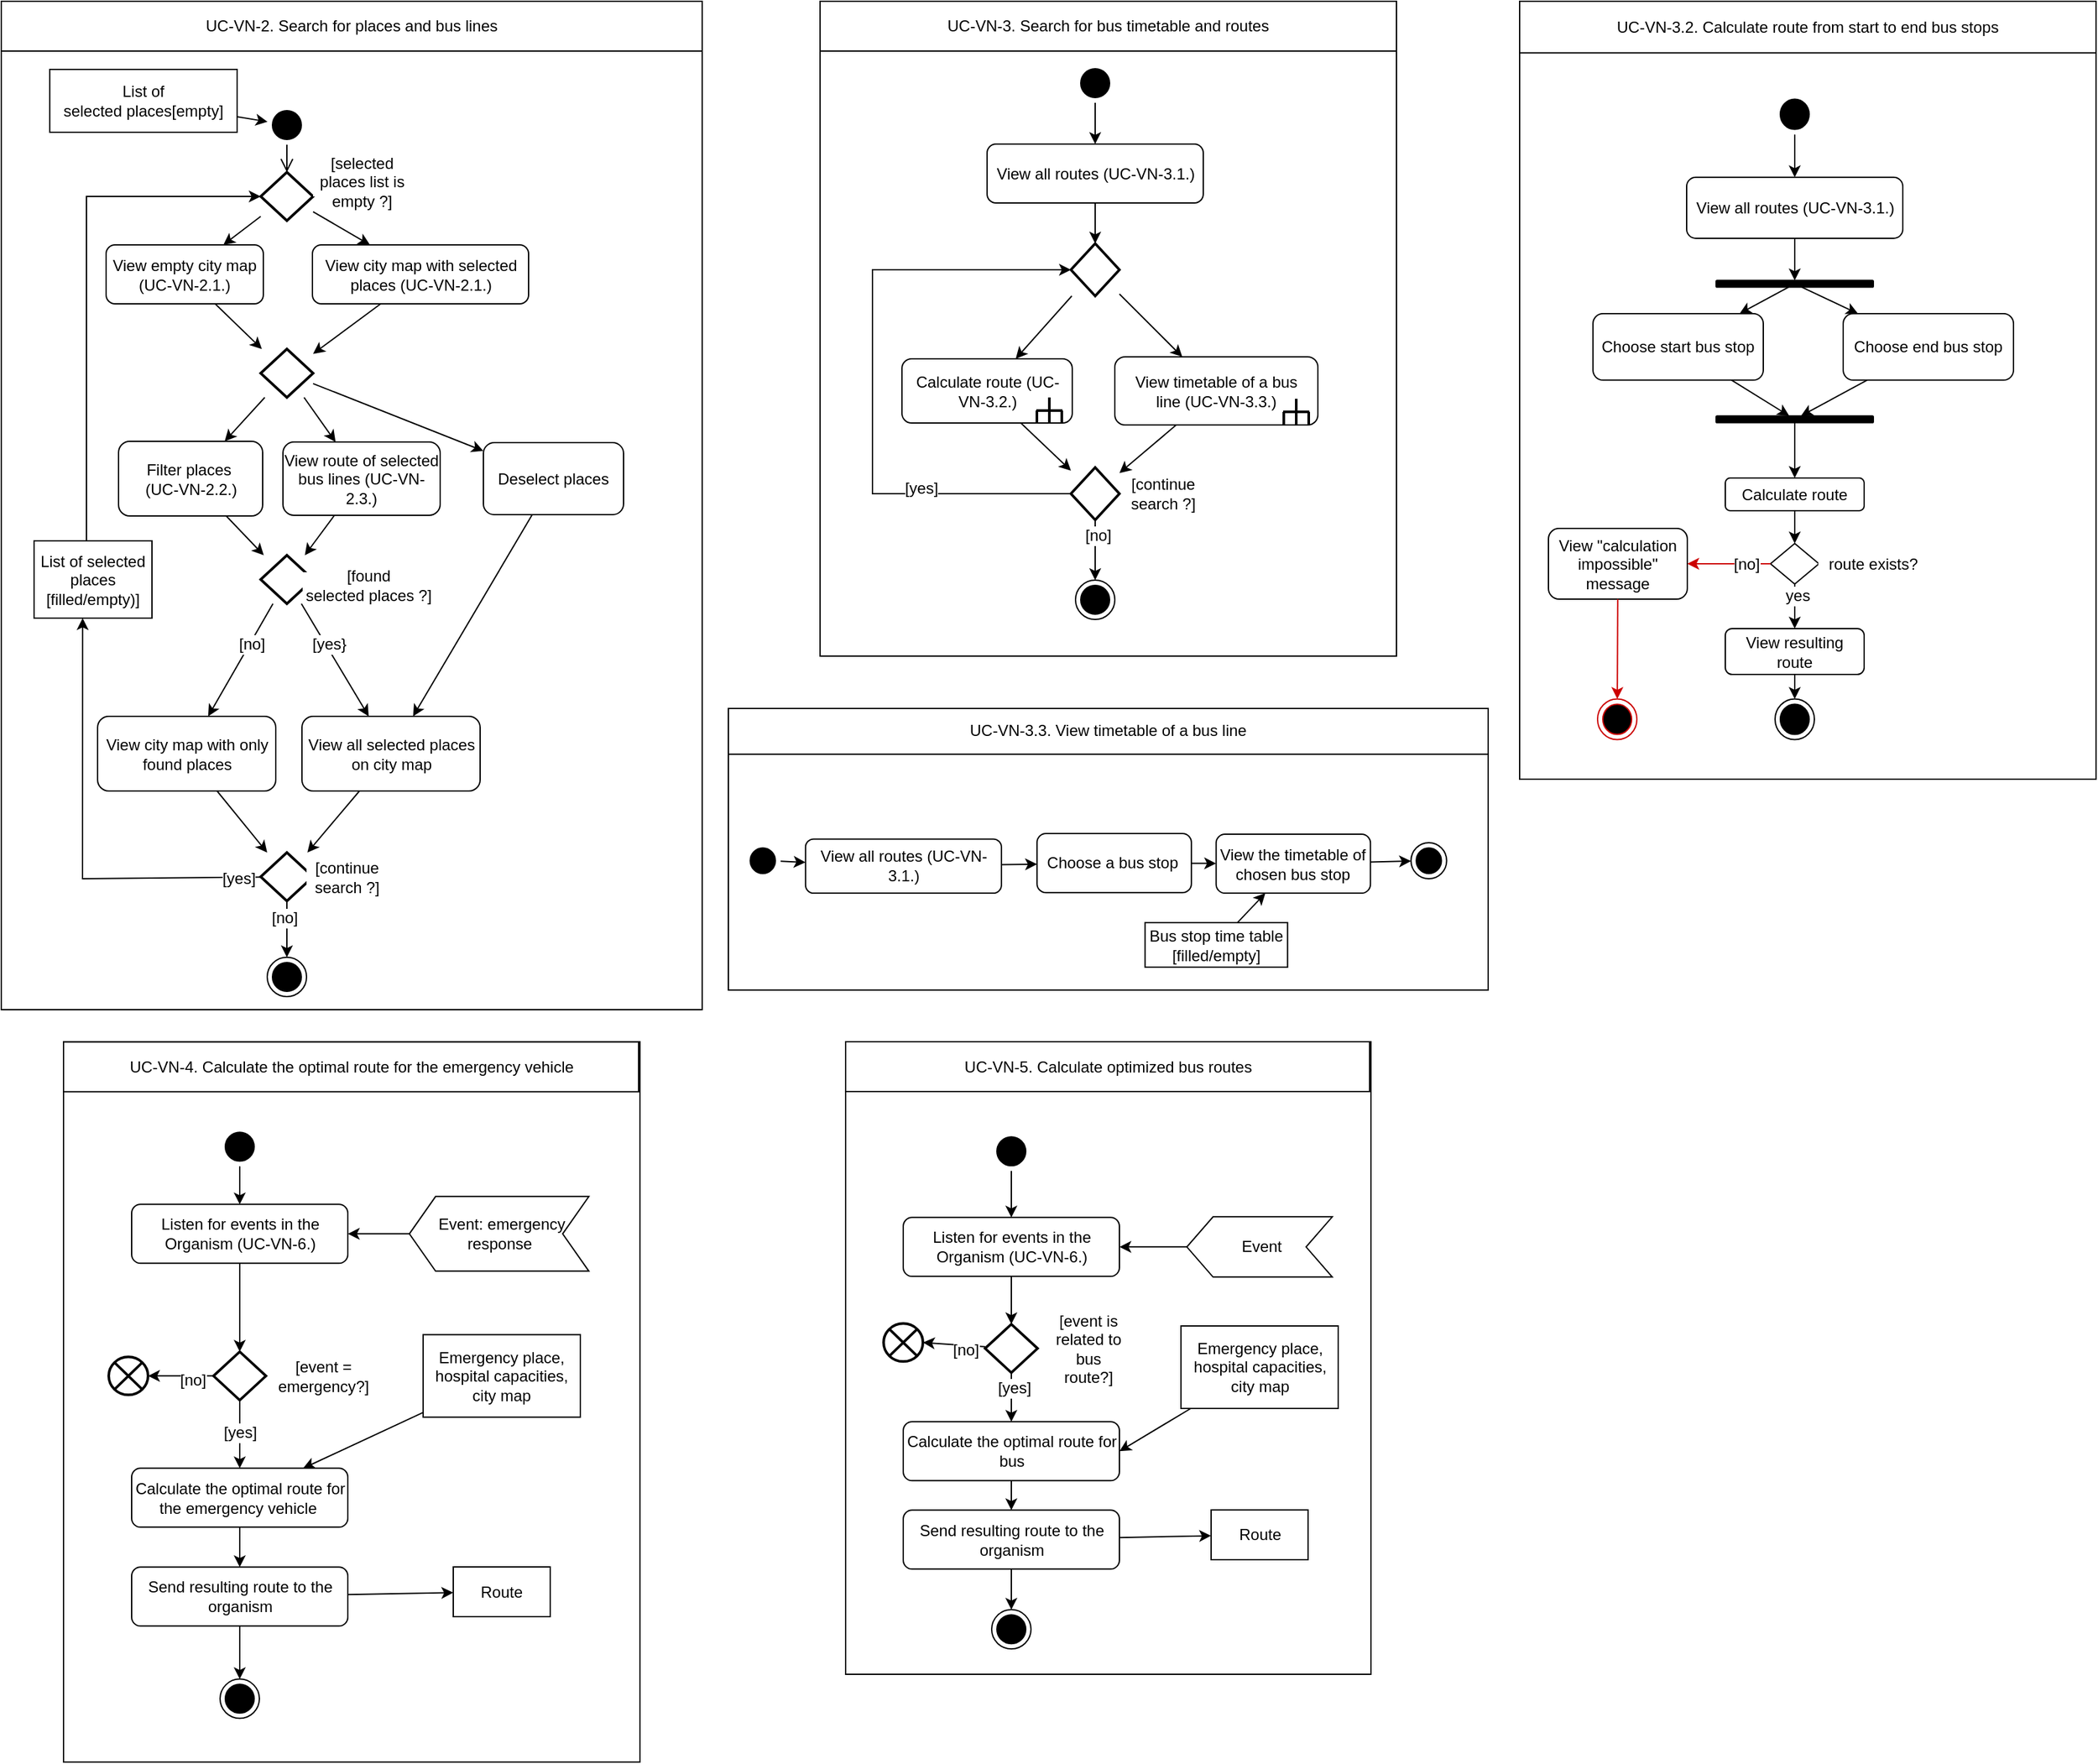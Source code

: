 <mxfile version="10.6.7" type="google"><diagram id="AXGGQtYxrSWORYiww602" name="Page-1"><mxGraphModel dx="2818" dy="1081" grid="1" gridSize="10" guides="1" tooltips="1" connect="1" arrows="1" fold="1" page="1" pageScale="1" pageWidth="827" pageHeight="1169" math="0" shadow="0"><root><mxCell id="0"/><mxCell id="1" parent="0"/><mxCell id="qJy5yCjfcx5cEMB7GCd0-232" value="" style="group" parent="1" vertex="1" connectable="0"><mxGeometry x="-167.5" y="804.5" width="440" height="550" as="geometry"/></mxCell><mxCell id="2iGnEY-V47xP27pvORJV-48" value="" style="rounded=0;whiteSpace=wrap;html=1;" parent="qJy5yCjfcx5cEMB7GCd0-232" vertex="1"><mxGeometry width="440" height="550" as="geometry"/></mxCell><mxCell id="2iGnEY-V47xP27pvORJV-49" value="&lt;span lang=&quot;en&quot;&gt;UC-VN-4.&amp;nbsp;&lt;/span&gt;&lt;span lang=&quot;en&quot;&gt;&lt;span lang=&quot;en&quot;&gt;&lt;span title=&quot;&quot;&gt;Calculate&amp;nbsp;&lt;/span&gt;&lt;/span&gt;the optimal route for the emergency vehicle&lt;/span&gt;&lt;br&gt;" style="rounded=0;whiteSpace=wrap;html=1;" parent="qJy5yCjfcx5cEMB7GCd0-232" vertex="1"><mxGeometry y="0.176" width="439" height="38" as="geometry"/></mxCell><mxCell id="2iGnEY-V47xP27pvORJV-51" value="" style="ellipse;html=1;shape=startState;fillColor=#000000;strokeColor=#000000;" parent="qJy5yCjfcx5cEMB7GCd0-232" vertex="1"><mxGeometry x="119.5" y="65.176" width="30" height="30" as="geometry"/></mxCell><mxCell id="2iGnEY-V47xP27pvORJV-52" value="" style="ellipse;html=1;shape=endState;fillColor=#000000;strokeColor=#000000;rounded=1;" parent="qJy5yCjfcx5cEMB7GCd0-232" vertex="1"><mxGeometry x="119.5" y="486.676" width="30" height="30" as="geometry"/></mxCell><mxCell id="2iGnEY-V47xP27pvORJV-61" value="&lt;span lang=&quot;en&quot;&gt;Listen for events in the Organism&lt;/span&gt;&amp;nbsp;(&lt;span lang=&quot;en&quot;&gt;UC-VN-6&lt;/span&gt;.)" style="rounded=1;whiteSpace=wrap;html=1;" parent="qJy5yCjfcx5cEMB7GCd0-232" vertex="1"><mxGeometry x="52" y="124.176" width="165" height="45" as="geometry"/></mxCell><mxCell id="qJy5yCjfcx5cEMB7GCd0-199" style="edgeStyle=none;rounded=0;orthogonalLoop=1;jettySize=auto;html=1;strokeColor=#000000;strokeWidth=1;" parent="qJy5yCjfcx5cEMB7GCd0-232" source="2iGnEY-V47xP27pvORJV-51" target="2iGnEY-V47xP27pvORJV-61" edge="1"><mxGeometry relative="1" as="geometry"/></mxCell><mxCell id="2iGnEY-V47xP27pvORJV-62" value="&lt;span lang=&quot;en&quot;&gt;&lt;span title=&quot;&quot;&gt;Calculate&amp;nbsp;&lt;/span&gt;&lt;/span&gt;the optimal route for the emergency vehicle&amp;nbsp;" style="rounded=1;whiteSpace=wrap;html=1;" parent="qJy5yCjfcx5cEMB7GCd0-232" vertex="1"><mxGeometry x="52.0" y="325.676" width="165" height="45" as="geometry"/></mxCell><mxCell id="qJy5yCjfcx5cEMB7GCd0-205" style="edgeStyle=none;rounded=0;orthogonalLoop=1;jettySize=auto;html=1;strokeColor=#000000;strokeWidth=1;" parent="qJy5yCjfcx5cEMB7GCd0-232" source="2iGnEY-V47xP27pvORJV-61" target="qJy5yCjfcx5cEMB7GCd0-224" edge="1"><mxGeometry relative="1" as="geometry"/></mxCell><mxCell id="qJy5yCjfcx5cEMB7GCd0-196" style="edgeStyle=none;rounded=0;orthogonalLoop=1;jettySize=auto;html=1;entryX=1;entryY=0.5;entryDx=0;entryDy=0;strokeColor=#000000;strokeWidth=1;exitX=0;exitY=0.5;exitDx=0;exitDy=0;" parent="qJy5yCjfcx5cEMB7GCd0-232" source="qJy5yCjfcx5cEMB7GCd0-203" target="2iGnEY-V47xP27pvORJV-61" edge="1"><mxGeometry relative="1" as="geometry"><mxPoint x="275" y="138.521" as="sourcePoint"/></mxGeometry></mxCell><mxCell id="qJy5yCjfcx5cEMB7GCd0-231" style="edgeStyle=none;rounded=0;orthogonalLoop=1;jettySize=auto;html=1;strokeColor=#000000;strokeWidth=1;" parent="qJy5yCjfcx5cEMB7GCd0-232" source="qJy5yCjfcx5cEMB7GCd0-197" target="2iGnEY-V47xP27pvORJV-62" edge="1"><mxGeometry relative="1" as="geometry"/></mxCell><mxCell id="qJy5yCjfcx5cEMB7GCd0-197" value="&lt;span&gt;Emergency place, hospital&amp;nbsp;&lt;/span&gt;&lt;span lang=&quot;en&quot;&gt;capacities, city map&lt;/span&gt;&lt;span&gt;&lt;br&gt;&lt;/span&gt;" style="rounded=0;whiteSpace=wrap;html=1;strokeColor=#000000;fillColor=#FFFFFF;" parent="qJy5yCjfcx5cEMB7GCd0-232" vertex="1"><mxGeometry x="274.5" y="223.676" width="120" height="63" as="geometry"/></mxCell><mxCell id="qJy5yCjfcx5cEMB7GCd0-202" style="edgeStyle=none;rounded=0;orthogonalLoop=1;jettySize=auto;html=1;strokeColor=#000000;strokeWidth=1;" parent="qJy5yCjfcx5cEMB7GCd0-232" source="qJy5yCjfcx5cEMB7GCd0-200" target="2iGnEY-V47xP27pvORJV-52" edge="1"><mxGeometry relative="1" as="geometry"/></mxCell><mxCell id="qJy5yCjfcx5cEMB7GCd0-234" style="edgeStyle=none;rounded=0;orthogonalLoop=1;jettySize=auto;html=1;strokeColor=#000000;strokeWidth=1;" parent="qJy5yCjfcx5cEMB7GCd0-232" source="qJy5yCjfcx5cEMB7GCd0-200" target="qJy5yCjfcx5cEMB7GCd0-233" edge="1"><mxGeometry relative="1" as="geometry"/></mxCell><mxCell id="qJy5yCjfcx5cEMB7GCd0-200" value="Send resulting route to the organism" style="rounded=1;whiteSpace=wrap;html=1;" parent="qJy5yCjfcx5cEMB7GCd0-232" vertex="1"><mxGeometry x="52.0" y="401.176" width="165" height="45" as="geometry"/></mxCell><mxCell id="qJy5yCjfcx5cEMB7GCd0-201" style="edgeStyle=none;rounded=0;orthogonalLoop=1;jettySize=auto;html=1;strokeColor=#000000;strokeWidth=1;" parent="qJy5yCjfcx5cEMB7GCd0-232" source="2iGnEY-V47xP27pvORJV-62" target="qJy5yCjfcx5cEMB7GCd0-200" edge="1"><mxGeometry relative="1" as="geometry"><mxPoint x="138.5" y="310.5" as="targetPoint"/></mxGeometry></mxCell><mxCell id="qJy5yCjfcx5cEMB7GCd0-203" value="&lt;span&gt;&amp;nbsp;Event:&amp;nbsp;&lt;/span&gt;&lt;span lang=&quot;en&quot;&gt;emergency response&lt;/span&gt;" style="shape=step;perimeter=stepPerimeter;whiteSpace=wrap;html=1;fixedSize=1;strokeColor=#000000;fillColor=#FFFFFF;flipV=1;flipH=1;" parent="qJy5yCjfcx5cEMB7GCd0-232" vertex="1"><mxGeometry x="264" y="118.176" width="137" height="57" as="geometry"/></mxCell><mxCell id="qJy5yCjfcx5cEMB7GCd0-226" style="edgeStyle=none;rounded=0;orthogonalLoop=1;jettySize=auto;html=1;strokeColor=#000000;strokeWidth=1;" parent="qJy5yCjfcx5cEMB7GCd0-232" source="qJy5yCjfcx5cEMB7GCd0-224" target="2iGnEY-V47xP27pvORJV-62" edge="1"><mxGeometry relative="1" as="geometry"><Array as="points"/></mxGeometry></mxCell><mxCell id="qJy5yCjfcx5cEMB7GCd0-227" value="[yes]" style="text;html=1;resizable=0;points=[];align=center;verticalAlign=middle;labelBackgroundColor=#ffffff;" parent="qJy5yCjfcx5cEMB7GCd0-226" vertex="1" connectable="0"><mxGeometry x="-0.045" relative="1" as="geometry"><mxPoint as="offset"/></mxGeometry></mxCell><mxCell id="qJy5yCjfcx5cEMB7GCd0-224" value="" style="strokeWidth=2;html=1;shape=mxgraph.flowchart.decision;whiteSpace=wrap;fillColor=none;direction=south;" parent="qJy5yCjfcx5cEMB7GCd0-232" vertex="1"><mxGeometry x="114.5" y="236.676" width="40" height="37" as="geometry"/></mxCell><mxCell id="qJy5yCjfcx5cEMB7GCd0-225" value="&lt;span&gt;[event = emergency&lt;/span&gt;&lt;span&gt;?]&lt;/span&gt;" style="rounded=0;whiteSpace=wrap;html=1;strokeColor=none;" parent="qJy5yCjfcx5cEMB7GCd0-232" vertex="1"><mxGeometry x="167.5" y="245" width="62" height="20" as="geometry"/></mxCell><mxCell id="qJy5yCjfcx5cEMB7GCd0-228" value="" style="verticalLabelPosition=bottom;verticalAlign=top;html=1;strokeWidth=2;shape=mxgraph.flowchart.or;fillColor=#FFFFFF;" parent="qJy5yCjfcx5cEMB7GCd0-232" vertex="1"><mxGeometry x="34.5" y="240.676" width="30" height="29" as="geometry"/></mxCell><mxCell id="qJy5yCjfcx5cEMB7GCd0-229" style="edgeStyle=none;rounded=0;orthogonalLoop=1;jettySize=auto;html=1;entryX=1;entryY=0.5;entryDx=0;entryDy=0;entryPerimeter=0;strokeColor=#000000;strokeWidth=1;" parent="qJy5yCjfcx5cEMB7GCd0-232" source="qJy5yCjfcx5cEMB7GCd0-224" target="qJy5yCjfcx5cEMB7GCd0-228" edge="1"><mxGeometry relative="1" as="geometry"/></mxCell><mxCell id="qJy5yCjfcx5cEMB7GCd0-230" value="[no]" style="text;html=1;resizable=0;points=[];align=center;verticalAlign=middle;labelBackgroundColor=#ffffff;" parent="qJy5yCjfcx5cEMB7GCd0-229" vertex="1" connectable="0"><mxGeometry x="-0.352" y="3" relative="1" as="geometry"><mxPoint as="offset"/></mxGeometry></mxCell><mxCell id="qJy5yCjfcx5cEMB7GCd0-233" value="&lt;span&gt;Route&lt;br&gt;&lt;/span&gt;" style="rounded=0;whiteSpace=wrap;html=1;strokeColor=#000000;fillColor=#FFFFFF;" parent="qJy5yCjfcx5cEMB7GCd0-232" vertex="1"><mxGeometry x="297.5" y="401" width="74" height="38" as="geometry"/></mxCell><mxCell id="qJy5yCjfcx5cEMB7GCd0-248" value="" style="group" parent="1" vertex="1" connectable="0"><mxGeometry x="429.5" y="804.5" width="401" height="483" as="geometry"/></mxCell><mxCell id="qJy5yCjfcx5cEMB7GCd0-209" value="" style="rounded=0;whiteSpace=wrap;html=1;" parent="qJy5yCjfcx5cEMB7GCd0-248" vertex="1"><mxGeometry width="401" height="483" as="geometry"/></mxCell><mxCell id="qJy5yCjfcx5cEMB7GCd0-210" value="&lt;span lang=&quot;en&quot;&gt;UC-VN-5.&amp;nbsp;&lt;/span&gt;&lt;span lang=&quot;en&quot;&gt;Calculate optimized bus routes&lt;/span&gt;&lt;br&gt;" style="rounded=0;whiteSpace=wrap;html=1;" parent="qJy5yCjfcx5cEMB7GCd0-248" vertex="1"><mxGeometry width="400" height="38" as="geometry"/></mxCell><mxCell id="qJy5yCjfcx5cEMB7GCd0-211" value="" style="ellipse;html=1;shape=startState;fillColor=#000000;strokeColor=#000000;" parent="qJy5yCjfcx5cEMB7GCd0-248" vertex="1"><mxGeometry x="111.5" y="68.676" width="30" height="30" as="geometry"/></mxCell><mxCell id="qJy5yCjfcx5cEMB7GCd0-212" value="" style="ellipse;html=1;shape=endState;fillColor=#000000;strokeColor=#000000;rounded=1;" parent="qJy5yCjfcx5cEMB7GCd0-248" vertex="1"><mxGeometry x="111.5" y="433.676" width="30" height="30" as="geometry"/></mxCell><mxCell id="qJy5yCjfcx5cEMB7GCd0-213" value="&lt;span lang=&quot;en&quot;&gt;Listen for events in the Organism&lt;/span&gt;&amp;nbsp;(&lt;span lang=&quot;en&quot;&gt;UC-VN-6&lt;/span&gt;.)" style="rounded=1;whiteSpace=wrap;html=1;" parent="qJy5yCjfcx5cEMB7GCd0-248" vertex="1"><mxGeometry x="44" y="134.176" width="165" height="45" as="geometry"/></mxCell><mxCell id="qJy5yCjfcx5cEMB7GCd0-214" style="edgeStyle=none;rounded=0;orthogonalLoop=1;jettySize=auto;html=1;strokeColor=#000000;strokeWidth=1;" parent="qJy5yCjfcx5cEMB7GCd0-248" source="qJy5yCjfcx5cEMB7GCd0-211" target="qJy5yCjfcx5cEMB7GCd0-213" edge="1"><mxGeometry relative="1" as="geometry"/></mxCell><mxCell id="qJy5yCjfcx5cEMB7GCd0-215" value="&lt;span lang=&quot;en&quot;&gt;&lt;span title=&quot;&quot;&gt;Calculate&amp;nbsp;&lt;/span&gt;&lt;/span&gt;the optimal route for bus" style="rounded=1;whiteSpace=wrap;html=1;" parent="qJy5yCjfcx5cEMB7GCd0-248" vertex="1"><mxGeometry x="44" y="290.176" width="165" height="45" as="geometry"/></mxCell><mxCell id="qJy5yCjfcx5cEMB7GCd0-216" style="edgeStyle=none;rounded=0;orthogonalLoop=1;jettySize=auto;html=1;strokeColor=#000000;strokeWidth=1;" parent="qJy5yCjfcx5cEMB7GCd0-248" source="qJy5yCjfcx5cEMB7GCd0-213" target="qJy5yCjfcx5cEMB7GCd0-235" edge="1"><mxGeometry relative="1" as="geometry"><mxPoint x="128.5" y="219" as="targetPoint"/></mxGeometry></mxCell><mxCell id="qJy5yCjfcx5cEMB7GCd0-217" style="edgeStyle=none;rounded=0;orthogonalLoop=1;jettySize=auto;html=1;entryX=1;entryY=0.5;entryDx=0;entryDy=0;strokeColor=#000000;strokeWidth=1;exitX=0;exitY=0.5;exitDx=0;exitDy=0;" parent="qJy5yCjfcx5cEMB7GCd0-248" source="qJy5yCjfcx5cEMB7GCd0-223" target="qJy5yCjfcx5cEMB7GCd0-213" edge="1"><mxGeometry relative="1" as="geometry"><mxPoint x="267" y="148.521" as="sourcePoint"/></mxGeometry></mxCell><mxCell id="qJy5yCjfcx5cEMB7GCd0-218" style="edgeStyle=none;rounded=0;orthogonalLoop=1;jettySize=auto;html=1;strokeColor=#000000;strokeWidth=1;entryX=1;entryY=0.5;entryDx=0;entryDy=0;" parent="qJy5yCjfcx5cEMB7GCd0-248" source="qJy5yCjfcx5cEMB7GCd0-219" target="qJy5yCjfcx5cEMB7GCd0-215" edge="1"><mxGeometry relative="1" as="geometry"/></mxCell><mxCell id="qJy5yCjfcx5cEMB7GCd0-219" value="&lt;span&gt;Emergency place, hospital&amp;nbsp;&lt;/span&gt;&lt;span lang=&quot;en&quot;&gt;capacities, city map&lt;/span&gt;&lt;span&gt;&lt;br&gt;&lt;/span&gt;" style="rounded=0;whiteSpace=wrap;html=1;strokeColor=#000000;fillColor=#FFFFFF;" parent="qJy5yCjfcx5cEMB7GCd0-248" vertex="1"><mxGeometry x="256" y="217" width="120" height="63" as="geometry"/></mxCell><mxCell id="qJy5yCjfcx5cEMB7GCd0-220" style="edgeStyle=none;rounded=0;orthogonalLoop=1;jettySize=auto;html=1;strokeColor=#000000;strokeWidth=1;" parent="qJy5yCjfcx5cEMB7GCd0-248" source="qJy5yCjfcx5cEMB7GCd0-221" target="qJy5yCjfcx5cEMB7GCd0-212" edge="1"><mxGeometry relative="1" as="geometry"/></mxCell><mxCell id="qJy5yCjfcx5cEMB7GCd0-221" value="Send resulting route to the organism" style="rounded=1;whiteSpace=wrap;html=1;" parent="qJy5yCjfcx5cEMB7GCd0-248" vertex="1"><mxGeometry x="44" y="357.676" width="165" height="45" as="geometry"/></mxCell><mxCell id="qJy5yCjfcx5cEMB7GCd0-222" style="edgeStyle=none;rounded=0;orthogonalLoop=1;jettySize=auto;html=1;strokeColor=#000000;strokeWidth=1;" parent="qJy5yCjfcx5cEMB7GCd0-248" source="qJy5yCjfcx5cEMB7GCd0-215" target="qJy5yCjfcx5cEMB7GCd0-221" edge="1"><mxGeometry relative="1" as="geometry"><mxPoint x="130.5" y="320.5" as="targetPoint"/></mxGeometry></mxCell><mxCell id="qJy5yCjfcx5cEMB7GCd0-223" value="&lt;span&gt;&amp;nbsp;Event&lt;br&gt;&lt;/span&gt;" style="shape=step;perimeter=stepPerimeter;whiteSpace=wrap;html=1;fixedSize=1;strokeColor=#000000;fillColor=#FFFFFF;flipV=1;flipH=1;" parent="qJy5yCjfcx5cEMB7GCd0-248" vertex="1"><mxGeometry x="260.5" y="133.676" width="111" height="46" as="geometry"/></mxCell><mxCell id="qJy5yCjfcx5cEMB7GCd0-241" style="edgeStyle=none;rounded=0;orthogonalLoop=1;jettySize=auto;html=1;strokeColor=#000000;strokeWidth=1;" parent="qJy5yCjfcx5cEMB7GCd0-248" source="qJy5yCjfcx5cEMB7GCd0-235" target="qJy5yCjfcx5cEMB7GCd0-215" edge="1"><mxGeometry relative="1" as="geometry"/></mxCell><mxCell id="qJy5yCjfcx5cEMB7GCd0-244" value="[yes]" style="text;html=1;resizable=0;points=[];align=center;verticalAlign=middle;labelBackgroundColor=#ffffff;" parent="qJy5yCjfcx5cEMB7GCd0-241" vertex="1" connectable="0"><mxGeometry x="-0.365" y="2" relative="1" as="geometry"><mxPoint as="offset"/></mxGeometry></mxCell><mxCell id="qJy5yCjfcx5cEMB7GCd0-235" value="" style="strokeWidth=2;html=1;shape=mxgraph.flowchart.decision;whiteSpace=wrap;fillColor=none;direction=south;" parent="qJy5yCjfcx5cEMB7GCd0-248" vertex="1"><mxGeometry x="106.5" y="215.676" width="40" height="37" as="geometry"/></mxCell><mxCell id="qJy5yCjfcx5cEMB7GCd0-236" style="edgeStyle=none;rounded=0;orthogonalLoop=1;jettySize=auto;html=1;entryX=1;entryY=0.5;entryDx=0;entryDy=0;entryPerimeter=0;strokeColor=#000000;strokeWidth=1;" parent="qJy5yCjfcx5cEMB7GCd0-248" source="qJy5yCjfcx5cEMB7GCd0-235" target="qJy5yCjfcx5cEMB7GCd0-238" edge="1"><mxGeometry relative="1" as="geometry"/></mxCell><mxCell id="qJy5yCjfcx5cEMB7GCd0-237" value="[no]" style="text;html=1;resizable=0;points=[];align=center;verticalAlign=middle;labelBackgroundColor=#ffffff;" parent="qJy5yCjfcx5cEMB7GCd0-236" vertex="1" connectable="0"><mxGeometry x="-0.352" y="3" relative="1" as="geometry"><mxPoint as="offset"/></mxGeometry></mxCell><mxCell id="qJy5yCjfcx5cEMB7GCd0-238" value="" style="verticalLabelPosition=bottom;verticalAlign=top;html=1;strokeWidth=2;shape=mxgraph.flowchart.or;fillColor=#FFFFFF;" parent="qJy5yCjfcx5cEMB7GCd0-248" vertex="1"><mxGeometry x="29" y="215.176" width="30" height="29" as="geometry"/></mxCell><mxCell id="qJy5yCjfcx5cEMB7GCd0-243" value="&lt;span&gt;[event is related to bus route&lt;/span&gt;&lt;span&gt;?]&lt;/span&gt;" style="rounded=0;whiteSpace=wrap;html=1;strokeColor=none;" parent="qJy5yCjfcx5cEMB7GCd0-248" vertex="1"><mxGeometry x="154" y="224" width="62" height="20" as="geometry"/></mxCell><mxCell id="qJy5yCjfcx5cEMB7GCd0-245" value="&lt;span&gt;Route&lt;br&gt;&lt;/span&gt;" style="rounded=0;whiteSpace=wrap;html=1;strokeColor=#000000;fillColor=#FFFFFF;" parent="qJy5yCjfcx5cEMB7GCd0-248" vertex="1"><mxGeometry x="279" y="357.5" width="74" height="38" as="geometry"/></mxCell><mxCell id="qJy5yCjfcx5cEMB7GCd0-247" style="edgeStyle=none;rounded=0;orthogonalLoop=1;jettySize=auto;html=1;strokeColor=#000000;strokeWidth=1;" parent="qJy5yCjfcx5cEMB7GCd0-248" source="qJy5yCjfcx5cEMB7GCd0-221" target="qJy5yCjfcx5cEMB7GCd0-245" edge="1"><mxGeometry relative="1" as="geometry"/></mxCell><mxCell id="qJy5yCjfcx5cEMB7GCd0-249" value="" style="group" parent="1" vertex="1" connectable="0"><mxGeometry x="340" y="550" width="580" height="215" as="geometry"/></mxCell><mxCell id="qJy5yCjfcx5cEMB7GCd0-145" value="" style="rounded=0;whiteSpace=wrap;html=1;" parent="qJy5yCjfcx5cEMB7GCd0-249" vertex="1"><mxGeometry width="580" height="215" as="geometry"/></mxCell><mxCell id="qJy5yCjfcx5cEMB7GCd0-146" value="UC-VN-3.3. View timetable of a bus line&lt;br&gt;" style="rounded=0;whiteSpace=wrap;html=1;" parent="qJy5yCjfcx5cEMB7GCd0-249" vertex="1"><mxGeometry width="580" height="34.915" as="geometry"/></mxCell><mxCell id="qJy5yCjfcx5cEMB7GCd0-147" value="" style="ellipse;html=1;shape=startState;fillColor=#000000;strokeColor=#000000;" parent="qJy5yCjfcx5cEMB7GCd0-249" vertex="1"><mxGeometry x="12.688" y="102.447" width="27.188" height="27.564" as="geometry"/></mxCell><mxCell id="qJy5yCjfcx5cEMB7GCd0-148" value="View all routes (UC-VN-3.1.)" style="rounded=1;whiteSpace=wrap;html=1;" parent="qJy5yCjfcx5cEMB7GCd0-249" vertex="1"><mxGeometry x="58.906" y="99.69" width="149.531" height="41.346" as="geometry"/></mxCell><mxCell id="qJy5yCjfcx5cEMB7GCd0-149" style="edgeStyle=none;rounded=0;orthogonalLoop=1;jettySize=auto;html=1;strokeColor=#000000;" parent="qJy5yCjfcx5cEMB7GCd0-249" source="qJy5yCjfcx5cEMB7GCd0-147" target="qJy5yCjfcx5cEMB7GCd0-148" edge="1"><mxGeometry relative="1" as="geometry"/></mxCell><mxCell id="qJy5yCjfcx5cEMB7GCd0-150" value="Choose a bus stop&amp;nbsp;" style="rounded=1;whiteSpace=wrap;html=1;" parent="qJy5yCjfcx5cEMB7GCd0-249" vertex="1"><mxGeometry x="235.625" y="95.556" width="117.812" height="45.021" as="geometry"/></mxCell><mxCell id="qJy5yCjfcx5cEMB7GCd0-152" value="" style="ellipse;html=1;shape=endState;fillColor=#000000;strokeColor=#000000;rounded=1;" parent="qJy5yCjfcx5cEMB7GCd0-249" vertex="1"><mxGeometry x="521.094" y="102.447" width="27.188" height="27.564" as="geometry"/></mxCell><mxCell id="qJy5yCjfcx5cEMB7GCd0-156" style="edgeStyle=none;rounded=0;orthogonalLoop=1;jettySize=auto;html=1;strokeColor=#000000;" parent="qJy5yCjfcx5cEMB7GCd0-249" source="qJy5yCjfcx5cEMB7GCd0-148" target="qJy5yCjfcx5cEMB7GCd0-150" edge="1"><mxGeometry relative="1" as="geometry"><mxPoint x="133.672" y="169.519" as="targetPoint"/></mxGeometry></mxCell><mxCell id="qJy5yCjfcx5cEMB7GCd0-161" style="edgeStyle=none;rounded=0;orthogonalLoop=1;jettySize=auto;html=1;" parent="qJy5yCjfcx5cEMB7GCd0-249" source="qJy5yCjfcx5cEMB7GCd0-150" target="qJy5yCjfcx5cEMB7GCd0-180" edge="1"><mxGeometry relative="1" as="geometry"><mxPoint x="134.125" y="275.182" as="targetPoint"/></mxGeometry></mxCell><mxCell id="qJy5yCjfcx5cEMB7GCd0-182" style="edgeStyle=none;rounded=0;orthogonalLoop=1;jettySize=auto;html=1;strokeColor=#000000;strokeWidth=1;" parent="qJy5yCjfcx5cEMB7GCd0-249" source="qJy5yCjfcx5cEMB7GCd0-180" target="qJy5yCjfcx5cEMB7GCd0-152" edge="1"><mxGeometry relative="1" as="geometry"><Array as="points"/></mxGeometry></mxCell><mxCell id="qJy5yCjfcx5cEMB7GCd0-180" value="View the timetable of chosen bus stop" style="rounded=1;whiteSpace=wrap;html=1;" parent="qJy5yCjfcx5cEMB7GCd0-249" vertex="1"><mxGeometry x="372.318" y="96.015" width="117.812" height="45.021" as="geometry"/></mxCell><mxCell id="qJy5yCjfcx5cEMB7GCd0-184" style="edgeStyle=none;rounded=0;orthogonalLoop=1;jettySize=auto;html=1;strokeColor=#000000;strokeWidth=1;" parent="qJy5yCjfcx5cEMB7GCd0-249" source="qJy5yCjfcx5cEMB7GCd0-183" target="qJy5yCjfcx5cEMB7GCd0-180" edge="1"><mxGeometry relative="1" as="geometry"/></mxCell><mxCell id="qJy5yCjfcx5cEMB7GCd0-183" value="Bus stop time table [filled/empty]" style="rounded=0;whiteSpace=wrap;html=1;" parent="qJy5yCjfcx5cEMB7GCd0-249" vertex="1"><mxGeometry x="318.094" y="163.547" width="108.75" height="33.996" as="geometry"/></mxCell><mxCell id="jJ5V_nqv3HuhBfbHdMK8-1" value="" style="group" parent="1" vertex="1" connectable="0"><mxGeometry x="-215" y="10" width="535" height="770" as="geometry"/></mxCell><mxCell id="2iGnEY-V47xP27pvORJV-1" value="" style="rounded=0;whiteSpace=wrap;html=1;" parent="jJ5V_nqv3HuhBfbHdMK8-1" vertex="1"><mxGeometry width="535" height="770" as="geometry"/></mxCell><mxCell id="2iGnEY-V47xP27pvORJV-6" value="&lt;div&gt;UC-VN-2. Search&amp;nbsp;&lt;span&gt;for places and bus lines&lt;/span&gt;&lt;/div&gt;" style="rounded=0;whiteSpace=wrap;html=1;" parent="jJ5V_nqv3HuhBfbHdMK8-1" vertex="1"><mxGeometry width="535" height="38" as="geometry"/></mxCell><mxCell id="2iGnEY-V47xP27pvORJV-24" value="" style="ellipse;html=1;shape=endState;fillColor=#000000;strokeColor=#000000;rounded=1;" parent="jJ5V_nqv3HuhBfbHdMK8-1" vertex="1"><mxGeometry x="203.0" y="730" width="30" height="30" as="geometry"/></mxCell><mxCell id="2iGnEY-V47xP27pvORJV-25" value="View city map with only found places" style="rounded=1;whiteSpace=wrap;html=1;" parent="jJ5V_nqv3HuhBfbHdMK8-1" vertex="1"><mxGeometry x="73.5" y="546" width="136" height="57" as="geometry"/></mxCell><mxCell id="2iGnEY-V47xP27pvORJV-33" value="&lt;span&gt;View all selected places on&amp;nbsp;&lt;/span&gt;city map&lt;span&gt;&lt;br&gt;&lt;/span&gt;" style="rounded=1;whiteSpace=wrap;html=1;" parent="jJ5V_nqv3HuhBfbHdMK8-1" vertex="1"><mxGeometry x="229.5" y="546" width="136" height="57" as="geometry"/></mxCell><mxCell id="2iGnEY-V47xP27pvORJV-2" value="" style="ellipse;html=1;shape=startState;fillColor=#000000;strokeColor=#000000;" parent="jJ5V_nqv3HuhBfbHdMK8-1" vertex="1"><mxGeometry x="203" y="79.5" width="30" height="30" as="geometry"/></mxCell><mxCell id="2iGnEY-V47xP27pvORJV-3" value="" style="html=1;verticalAlign=bottom;endArrow=open;endSize=8;strokeColor=#000000;" parent="jJ5V_nqv3HuhBfbHdMK8-1" source="2iGnEY-V47xP27pvORJV-2" target="qJy5yCjfcx5cEMB7GCd0-19" edge="1"><mxGeometry relative="1" as="geometry"><mxPoint x="195" y="170" as="targetPoint"/></mxGeometry></mxCell><mxCell id="2iGnEY-V47xP27pvORJV-8" value="&lt;span&gt;Filter places&amp;nbsp;&lt;br&gt;(&lt;/span&gt;UC-VN-2.2.&lt;span&gt;)&lt;br&gt;&lt;/span&gt;" style="rounded=1;whiteSpace=wrap;html=1;" parent="jJ5V_nqv3HuhBfbHdMK8-1" vertex="1"><mxGeometry x="89.5" y="336.0" width="110" height="57" as="geometry"/></mxCell><mxCell id="2iGnEY-V47xP27pvORJV-10" value="View route of selected bus lines (UC-VN-2.3.)&lt;span&gt;&lt;br&gt;&lt;/span&gt;" style="rounded=1;whiteSpace=wrap;html=1;" parent="jJ5V_nqv3HuhBfbHdMK8-1" vertex="1"><mxGeometry x="215" y="336.5" width="120" height="56" as="geometry"/></mxCell><mxCell id="2iGnEY-V47xP27pvORJV-13" style="edgeStyle=none;rounded=0;orthogonalLoop=1;jettySize=auto;html=1;strokeColor=#000000;" parent="jJ5V_nqv3HuhBfbHdMK8-1" source="qJy5yCjfcx5cEMB7GCd0-49" target="2iGnEY-V47xP27pvORJV-8" edge="1"><mxGeometry relative="1" as="geometry"><mxPoint x="214.723" y="290" as="sourcePoint"/></mxGeometry></mxCell><mxCell id="2iGnEY-V47xP27pvORJV-14" style="edgeStyle=none;rounded=0;orthogonalLoop=1;jettySize=auto;html=1;strokeColor=#000000;" parent="jJ5V_nqv3HuhBfbHdMK8-1" source="qJy5yCjfcx5cEMB7GCd0-49" target="2iGnEY-V47xP27pvORJV-10" edge="1"><mxGeometry relative="1" as="geometry"><mxPoint x="221.81" y="290" as="sourcePoint"/></mxGeometry></mxCell><mxCell id="2iGnEY-V47xP27pvORJV-5" value="&lt;span&gt;View empty city map (&lt;/span&gt;UC-VN-2.1.)" style="rounded=1;whiteSpace=wrap;html=1;" parent="jJ5V_nqv3HuhBfbHdMK8-1" vertex="1"><mxGeometry x="80" y="186" width="120" height="45" as="geometry"/></mxCell><mxCell id="qJy5yCjfcx5cEMB7GCd0-6" style="edgeStyle=none;rounded=0;orthogonalLoop=1;jettySize=auto;html=1;" parent="jJ5V_nqv3HuhBfbHdMK8-1" source="2iGnEY-V47xP27pvORJV-54" target="2iGnEY-V47xP27pvORJV-25" edge="1"><mxGeometry relative="1" as="geometry"/></mxCell><mxCell id="qJy5yCjfcx5cEMB7GCd0-7" value="[no]" style="text;html=1;resizable=0;points=[];align=center;verticalAlign=middle;labelBackgroundColor=#ffffff;" parent="qJy5yCjfcx5cEMB7GCd0-6" vertex="1" connectable="0"><mxGeometry x="-0.285" relative="1" as="geometry"><mxPoint x="1" as="offset"/></mxGeometry></mxCell><mxCell id="qJy5yCjfcx5cEMB7GCd0-8" style="edgeStyle=none;rounded=0;orthogonalLoop=1;jettySize=auto;html=1;" parent="jJ5V_nqv3HuhBfbHdMK8-1" source="2iGnEY-V47xP27pvORJV-54" target="2iGnEY-V47xP27pvORJV-33" edge="1"><mxGeometry relative="1" as="geometry"/></mxCell><mxCell id="qJy5yCjfcx5cEMB7GCd0-9" value="[yes}" style="text;html=1;resizable=0;points=[];align=center;verticalAlign=middle;labelBackgroundColor=#ffffff;" parent="qJy5yCjfcx5cEMB7GCd0-8" vertex="1" connectable="0"><mxGeometry x="-0.285" y="3" relative="1" as="geometry"><mxPoint y="1" as="offset"/></mxGeometry></mxCell><mxCell id="2iGnEY-V47xP27pvORJV-54" value="" style="strokeWidth=2;html=1;shape=mxgraph.flowchart.decision;whiteSpace=wrap;fillColor=none;direction=south;" parent="jJ5V_nqv3HuhBfbHdMK8-1" vertex="1"><mxGeometry x="198.0" y="423.0" width="40" height="37" as="geometry"/></mxCell><mxCell id="qJy5yCjfcx5cEMB7GCd0-3" style="edgeStyle=none;rounded=0;orthogonalLoop=1;jettySize=auto;html=1;" parent="jJ5V_nqv3HuhBfbHdMK8-1" source="2iGnEY-V47xP27pvORJV-8" target="2iGnEY-V47xP27pvORJV-54" edge="1"><mxGeometry relative="1" as="geometry"><mxPoint x="208.25" y="416" as="targetPoint"/></mxGeometry></mxCell><mxCell id="qJy5yCjfcx5cEMB7GCd0-2" style="rounded=0;orthogonalLoop=1;jettySize=auto;html=1;" parent="jJ5V_nqv3HuhBfbHdMK8-1" source="2iGnEY-V47xP27pvORJV-10" target="2iGnEY-V47xP27pvORJV-54" edge="1"><mxGeometry relative="1" as="geometry"><mxPoint x="222.563" y="416" as="targetPoint"/></mxGeometry></mxCell><mxCell id="qJy5yCjfcx5cEMB7GCd0-17" style="edgeStyle=none;rounded=0;orthogonalLoop=1;jettySize=auto;html=1;" parent="jJ5V_nqv3HuhBfbHdMK8-1" source="qJy5yCjfcx5cEMB7GCd0-11" target="2iGnEY-V47xP27pvORJV-24" edge="1"><mxGeometry relative="1" as="geometry"><mxPoint x="210" y="720" as="targetPoint"/></mxGeometry></mxCell><mxCell id="qJy5yCjfcx5cEMB7GCd0-27" value="[no]" style="text;html=1;resizable=0;points=[];align=center;verticalAlign=middle;labelBackgroundColor=#ffffff;" parent="qJy5yCjfcx5cEMB7GCd0-17" vertex="1" connectable="0"><mxGeometry x="-0.419" y="-2" relative="1" as="geometry"><mxPoint as="offset"/></mxGeometry></mxCell><mxCell id="qJy5yCjfcx5cEMB7GCd0-11" value="" style="strokeWidth=2;html=1;shape=mxgraph.flowchart.decision;whiteSpace=wrap;fillColor=none;direction=south;" parent="jJ5V_nqv3HuhBfbHdMK8-1" vertex="1"><mxGeometry x="198.0" y="650" width="40" height="37" as="geometry"/></mxCell><mxCell id="2iGnEY-V47xP27pvORJV-36" style="edgeStyle=none;rounded=0;orthogonalLoop=1;jettySize=auto;html=1;strokeColor=#000000;" parent="jJ5V_nqv3HuhBfbHdMK8-1" source="2iGnEY-V47xP27pvORJV-25" target="qJy5yCjfcx5cEMB7GCd0-11" edge="1"><mxGeometry relative="1" as="geometry"><mxPoint x="190.149" y="753" as="targetPoint"/></mxGeometry></mxCell><mxCell id="2iGnEY-V47xP27pvORJV-37" style="edgeStyle=none;rounded=0;orthogonalLoop=1;jettySize=auto;html=1;strokeColor=#000000;" parent="jJ5V_nqv3HuhBfbHdMK8-1" source="2iGnEY-V47xP27pvORJV-33" target="qJy5yCjfcx5cEMB7GCd0-11" edge="1"><mxGeometry relative="1" as="geometry"><mxPoint x="217.458" y="753" as="targetPoint"/></mxGeometry></mxCell><mxCell id="qJy5yCjfcx5cEMB7GCd0-13" value="&lt;span&gt;[&lt;/span&gt;found&lt;span&gt;&lt;br&gt;selected places ?]&lt;/span&gt;" style="rounded=0;whiteSpace=wrap;html=1;strokeColor=none;" parent="jJ5V_nqv3HuhBfbHdMK8-1" vertex="1"><mxGeometry x="230" y="436" width="101" height="20" as="geometry"/></mxCell><mxCell id="qJy5yCjfcx5cEMB7GCd0-21" style="edgeStyle=none;rounded=0;orthogonalLoop=1;jettySize=auto;html=1;" parent="jJ5V_nqv3HuhBfbHdMK8-1" source="qJy5yCjfcx5cEMB7GCd0-19" target="2iGnEY-V47xP27pvORJV-5" edge="1"><mxGeometry relative="1" as="geometry"/></mxCell><mxCell id="qJy5yCjfcx5cEMB7GCd0-19" value="" style="strokeWidth=2;html=1;shape=mxgraph.flowchart.decision;whiteSpace=wrap;fillColor=none;direction=south;" parent="jJ5V_nqv3HuhBfbHdMK8-1" vertex="1"><mxGeometry x="198.0" y="130.5" width="40" height="37" as="geometry"/></mxCell><mxCell id="qJy5yCjfcx5cEMB7GCd0-20" value="&lt;span&gt;[selected places list is empty&lt;/span&gt;&lt;span&gt;&amp;nbsp;?]&lt;/span&gt;" style="rounded=0;whiteSpace=wrap;html=1;strokeColor=none;" parent="jJ5V_nqv3HuhBfbHdMK8-1" vertex="1"><mxGeometry x="238" y="126" width="75" height="23" as="geometry"/></mxCell><mxCell id="qJy5yCjfcx5cEMB7GCd0-22" value="&lt;span&gt;View city map with selected places (&lt;/span&gt;UC-VN-2.1.)" style="rounded=1;whiteSpace=wrap;html=1;" parent="jJ5V_nqv3HuhBfbHdMK8-1" vertex="1"><mxGeometry x="237.5" y="186.0" width="165" height="45" as="geometry"/></mxCell><mxCell id="qJy5yCjfcx5cEMB7GCd0-23" style="edgeStyle=none;rounded=0;orthogonalLoop=1;jettySize=auto;html=1;" parent="jJ5V_nqv3HuhBfbHdMK8-1" source="qJy5yCjfcx5cEMB7GCd0-19" target="qJy5yCjfcx5cEMB7GCd0-22" edge="1"><mxGeometry relative="1" as="geometry"/></mxCell><mxCell id="qJy5yCjfcx5cEMB7GCd0-24" style="edgeStyle=none;rounded=0;orthogonalLoop=1;jettySize=auto;html=1;exitX=0.5;exitY=0;exitDx=0;exitDy=0;" parent="jJ5V_nqv3HuhBfbHdMK8-1" source="qJy5yCjfcx5cEMB7GCd0-20" target="qJy5yCjfcx5cEMB7GCd0-20" edge="1"><mxGeometry relative="1" as="geometry"/></mxCell><mxCell id="qJy5yCjfcx5cEMB7GCd0-26" value="&lt;span&gt;[continue search&lt;/span&gt;&lt;span&gt;&amp;nbsp;?]&lt;/span&gt;" style="rounded=0;whiteSpace=wrap;html=1;strokeColor=none;" parent="jJ5V_nqv3HuhBfbHdMK8-1" vertex="1"><mxGeometry x="233" y="658.5" width="62" height="20" as="geometry"/></mxCell><mxCell id="qJy5yCjfcx5cEMB7GCd0-35" style="edgeStyle=none;rounded=0;orthogonalLoop=1;jettySize=auto;html=1;" parent="jJ5V_nqv3HuhBfbHdMK8-1" source="qJy5yCjfcx5cEMB7GCd0-34" target="2iGnEY-V47xP27pvORJV-2" edge="1"><mxGeometry relative="1" as="geometry"/></mxCell><mxCell id="qJy5yCjfcx5cEMB7GCd0-34" value="&lt;span lang=&quot;en&quot;&gt;List of selected&lt;/span&gt;&amp;nbsp;places[empty]" style="rounded=0;whiteSpace=wrap;html=1;" parent="jJ5V_nqv3HuhBfbHdMK8-1" vertex="1"><mxGeometry x="37" y="52" width="143" height="48" as="geometry"/></mxCell><mxCell id="qJy5yCjfcx5cEMB7GCd0-36" value="List of selected places [filled/empty)]" style="rounded=0;whiteSpace=wrap;html=1;" parent="jJ5V_nqv3HuhBfbHdMK8-1" vertex="1"><mxGeometry x="25" y="412.0" width="90" height="59" as="geometry"/></mxCell><mxCell id="qJy5yCjfcx5cEMB7GCd0-28" style="edgeStyle=none;rounded=0;orthogonalLoop=1;jettySize=auto;html=1;" parent="jJ5V_nqv3HuhBfbHdMK8-1" target="qJy5yCjfcx5cEMB7GCd0-19" edge="1"><mxGeometry relative="1" as="geometry"><mxPoint x="65" y="412" as="sourcePoint"/><Array as="points"><mxPoint x="65" y="149"/></Array></mxGeometry></mxCell><mxCell id="qJy5yCjfcx5cEMB7GCd0-37" style="edgeStyle=none;rounded=0;orthogonalLoop=1;jettySize=auto;html=1;entryX=0.412;entryY=1;entryDx=0;entryDy=0;entryPerimeter=0;" parent="jJ5V_nqv3HuhBfbHdMK8-1" source="qJy5yCjfcx5cEMB7GCd0-11" target="qJy5yCjfcx5cEMB7GCd0-36" edge="1"><mxGeometry relative="1" as="geometry"><mxPoint x="190" y="668.441" as="sourcePoint"/><mxPoint x="199" y="149" as="targetPoint"/><Array as="points"><mxPoint x="62" y="670"/></Array></mxGeometry></mxCell><mxCell id="qJy5yCjfcx5cEMB7GCd0-38" value="[yes]" style="text;html=1;resizable=0;points=[];align=center;verticalAlign=middle;labelBackgroundColor=#ffffff;" parent="qJy5yCjfcx5cEMB7GCd0-37" vertex="1" connectable="0"><mxGeometry x="-0.899" y="1" relative="1" as="geometry"><mxPoint as="offset"/></mxGeometry></mxCell><mxCell id="qJy5yCjfcx5cEMB7GCd0-49" value="" style="strokeWidth=2;html=1;shape=mxgraph.flowchart.decision;whiteSpace=wrap;fillColor=none;direction=south;" parent="jJ5V_nqv3HuhBfbHdMK8-1" vertex="1"><mxGeometry x="198.0" y="265.5" width="40" height="37" as="geometry"/></mxCell><mxCell id="2iGnEY-V47xP27pvORJV-9" style="edgeStyle=none;rounded=1;orthogonalLoop=1;jettySize=auto;html=1;strokeColor=#000000;fontSize=12;fillColor=#ffffff;" parent="jJ5V_nqv3HuhBfbHdMK8-1" source="2iGnEY-V47xP27pvORJV-5" target="qJy5yCjfcx5cEMB7GCd0-49" edge="1"><mxGeometry relative="1" as="geometry"><mxPoint x="214.5" y="283" as="targetPoint"/></mxGeometry></mxCell><mxCell id="qJy5yCjfcx5cEMB7GCd0-25" style="edgeStyle=none;rounded=0;orthogonalLoop=1;jettySize=auto;html=1;" parent="jJ5V_nqv3HuhBfbHdMK8-1" source="qJy5yCjfcx5cEMB7GCd0-22" target="qJy5yCjfcx5cEMB7GCd0-49" edge="1"><mxGeometry relative="1" as="geometry"><mxPoint x="222.25" y="283" as="targetPoint"/></mxGeometry></mxCell><mxCell id="qJy5yCjfcx5cEMB7GCd0-192" style="edgeStyle=none;rounded=0;orthogonalLoop=1;jettySize=auto;html=1;strokeColor=#000000;strokeWidth=1;" parent="jJ5V_nqv3HuhBfbHdMK8-1" source="qJy5yCjfcx5cEMB7GCd0-190" target="2iGnEY-V47xP27pvORJV-33" edge="1"><mxGeometry relative="1" as="geometry"/></mxCell><mxCell id="qJy5yCjfcx5cEMB7GCd0-190" value="Deselect places&lt;span&gt;&lt;br&gt;&lt;/span&gt;" style="rounded=1;whiteSpace=wrap;html=1;" parent="jJ5V_nqv3HuhBfbHdMK8-1" vertex="1"><mxGeometry x="368" y="337" width="107" height="55" as="geometry"/></mxCell><mxCell id="qJy5yCjfcx5cEMB7GCd0-191" style="edgeStyle=none;rounded=0;orthogonalLoop=1;jettySize=auto;html=1;strokeColor=#000000;strokeWidth=1;" parent="jJ5V_nqv3HuhBfbHdMK8-1" source="qJy5yCjfcx5cEMB7GCd0-49" target="qJy5yCjfcx5cEMB7GCd0-190" edge="1"><mxGeometry relative="1" as="geometry"/></mxCell><mxCell id="jJ5V_nqv3HuhBfbHdMK8-2" value="" style="group" parent="1" vertex="1" connectable="0"><mxGeometry x="410" y="10" width="440" height="500" as="geometry"/></mxCell><mxCell id="qJy5yCjfcx5cEMB7GCd0-71" value="" style="group" parent="jJ5V_nqv3HuhBfbHdMK8-2" vertex="1" connectable="0"><mxGeometry width="440" height="500" as="geometry"/></mxCell><mxCell id="2iGnEY-V47xP27pvORJV-39" value="" style="rounded=0;whiteSpace=wrap;html=1;" parent="qJy5yCjfcx5cEMB7GCd0-71" vertex="1"><mxGeometry width="440" height="500" as="geometry"/></mxCell><mxCell id="2iGnEY-V47xP27pvORJV-40" value="&lt;span lang=&quot;en&quot;&gt;UC-VN-3.&amp;nbsp;&lt;/span&gt;&lt;span lang=&quot;en&quot;&gt;Search for bus timetable and routes&lt;/span&gt;&lt;br&gt;" style="rounded=0;whiteSpace=wrap;html=1;" parent="qJy5yCjfcx5cEMB7GCd0-71" vertex="1"><mxGeometry width="440" height="38" as="geometry"/></mxCell><mxCell id="2iGnEY-V47xP27pvORJV-41" value="" style="ellipse;html=1;shape=startState;fillColor=#000000;strokeColor=#000000;" parent="qJy5yCjfcx5cEMB7GCd0-71" vertex="1"><mxGeometry x="195" y="47.5" width="30" height="30" as="geometry"/></mxCell><mxCell id="2iGnEY-V47xP27pvORJV-42" value="View all routes (UC-VN-3.1.)" style="rounded=1;whiteSpace=wrap;html=1;" parent="qJy5yCjfcx5cEMB7GCd0-71" vertex="1"><mxGeometry x="127.5" y="109" width="165" height="45" as="geometry"/></mxCell><mxCell id="2iGnEY-V47xP27pvORJV-43" style="edgeStyle=none;rounded=0;orthogonalLoop=1;jettySize=auto;html=1;strokeColor=#000000;" parent="qJy5yCjfcx5cEMB7GCd0-71" source="2iGnEY-V47xP27pvORJV-41" target="2iGnEY-V47xP27pvORJV-42" edge="1"><mxGeometry relative="1" as="geometry"/></mxCell><mxCell id="2iGnEY-V47xP27pvORJV-44" value="Calculate route (UC-VN-3.2.)" style="rounded=1;whiteSpace=wrap;html=1;" parent="qJy5yCjfcx5cEMB7GCd0-71" vertex="1"><mxGeometry x="62.5" y="273" width="130" height="49" as="geometry"/></mxCell><mxCell id="2iGnEY-V47xP27pvORJV-46" value="View timetable of a bus line&amp;nbsp;(UC-VN-3.3.)" style="rounded=1;whiteSpace=wrap;html=1;" parent="qJy5yCjfcx5cEMB7GCd0-71" vertex="1"><mxGeometry x="225" y="271.5" width="155" height="52" as="geometry"/></mxCell><mxCell id="2iGnEY-V47xP27pvORJV-50" value="" style="ellipse;html=1;shape=endState;fillColor=#000000;strokeColor=#000000;rounded=1;" parent="qJy5yCjfcx5cEMB7GCd0-71" vertex="1"><mxGeometry x="195" y="442" width="30" height="30" as="geometry"/></mxCell><mxCell id="qJy5yCjfcx5cEMB7GCd0-40" style="edgeStyle=none;rounded=0;orthogonalLoop=1;jettySize=auto;html=1;" parent="qJy5yCjfcx5cEMB7GCd0-71" source="qJy5yCjfcx5cEMB7GCd0-39" target="2iGnEY-V47xP27pvORJV-44" edge="1"><mxGeometry relative="1" as="geometry"/></mxCell><mxCell id="qJy5yCjfcx5cEMB7GCd0-41" style="edgeStyle=none;rounded=0;orthogonalLoop=1;jettySize=auto;html=1;" parent="qJy5yCjfcx5cEMB7GCd0-71" source="qJy5yCjfcx5cEMB7GCd0-39" target="2iGnEY-V47xP27pvORJV-46" edge="1"><mxGeometry relative="1" as="geometry"/></mxCell><mxCell id="qJy5yCjfcx5cEMB7GCd0-39" value="" style="strokeWidth=2;html=1;shape=mxgraph.flowchart.decision;whiteSpace=wrap;fillColor=none;direction=west;" parent="qJy5yCjfcx5cEMB7GCd0-71" vertex="1"><mxGeometry x="191.5" y="185" width="37" height="40" as="geometry"/></mxCell><mxCell id="2iGnEY-V47xP27pvORJV-45" style="edgeStyle=none;rounded=0;orthogonalLoop=1;jettySize=auto;html=1;strokeColor=#000000;" parent="qJy5yCjfcx5cEMB7GCd0-71" source="2iGnEY-V47xP27pvORJV-42" target="qJy5yCjfcx5cEMB7GCd0-39" edge="1"><mxGeometry relative="1" as="geometry"><mxPoint x="210" y="182.5" as="targetPoint"/></mxGeometry></mxCell><mxCell id="qJy5yCjfcx5cEMB7GCd0-46" style="edgeStyle=none;rounded=0;orthogonalLoop=1;jettySize=auto;html=1;" parent="qJy5yCjfcx5cEMB7GCd0-71" source="qJy5yCjfcx5cEMB7GCd0-42" target="2iGnEY-V47xP27pvORJV-50" edge="1"><mxGeometry relative="1" as="geometry"/></mxCell><mxCell id="qJy5yCjfcx5cEMB7GCd0-47" value="[no]" style="text;html=1;resizable=0;points=[];align=center;verticalAlign=middle;labelBackgroundColor=#ffffff;" parent="qJy5yCjfcx5cEMB7GCd0-46" vertex="1" connectable="0"><mxGeometry x="-0.478" y="2" relative="1" as="geometry"><mxPoint as="offset"/></mxGeometry></mxCell><mxCell id="qJy5yCjfcx5cEMB7GCd0-48" style="edgeStyle=none;rounded=0;orthogonalLoop=1;jettySize=auto;html=1;" parent="qJy5yCjfcx5cEMB7GCd0-71" source="qJy5yCjfcx5cEMB7GCd0-42" target="qJy5yCjfcx5cEMB7GCd0-39" edge="1"><mxGeometry relative="1" as="geometry"><Array as="points"><mxPoint x="40" y="376"/><mxPoint x="40" y="205"/></Array></mxGeometry></mxCell><mxCell id="Gh6g86xSG6Mjfv-H2uqi-1" value="[yes]" style="text;html=1;resizable=0;points=[];align=center;verticalAlign=middle;labelBackgroundColor=#ffffff;" vertex="1" connectable="0" parent="qJy5yCjfcx5cEMB7GCd0-48"><mxGeometry x="-0.517" y="-4" relative="1" as="geometry"><mxPoint as="offset"/></mxGeometry></mxCell><mxCell id="qJy5yCjfcx5cEMB7GCd0-42" value="" style="strokeWidth=2;html=1;shape=mxgraph.flowchart.decision;whiteSpace=wrap;fillColor=none;direction=west;" parent="qJy5yCjfcx5cEMB7GCd0-71" vertex="1"><mxGeometry x="191.5" y="356" width="37" height="40" as="geometry"/></mxCell><mxCell id="qJy5yCjfcx5cEMB7GCd0-44" style="edgeStyle=none;rounded=0;orthogonalLoop=1;jettySize=auto;html=1;" parent="qJy5yCjfcx5cEMB7GCd0-71" source="2iGnEY-V47xP27pvORJV-44" target="qJy5yCjfcx5cEMB7GCd0-42" edge="1"><mxGeometry relative="1" as="geometry"/></mxCell><mxCell id="qJy5yCjfcx5cEMB7GCd0-45" style="edgeStyle=none;rounded=0;orthogonalLoop=1;jettySize=auto;html=1;" parent="qJy5yCjfcx5cEMB7GCd0-71" source="2iGnEY-V47xP27pvORJV-46" target="qJy5yCjfcx5cEMB7GCd0-42" edge="1"><mxGeometry relative="1" as="geometry"/></mxCell><mxCell id="qJy5yCjfcx5cEMB7GCd0-43" value="&lt;span&gt;[continue search&lt;/span&gt;&lt;span&gt;&amp;nbsp;?]&lt;/span&gt;" style="rounded=0;whiteSpace=wrap;html=1;strokeColor=none;" parent="qJy5yCjfcx5cEMB7GCd0-71" vertex="1"><mxGeometry x="230.5" y="366" width="62" height="20" as="geometry"/></mxCell><mxCell id="qJy5yCjfcx5cEMB7GCd0-60" value="" style="group" parent="qJy5yCjfcx5cEMB7GCd0-71" vertex="1" connectable="0"><mxGeometry x="165" y="302.5" width="10" height="19" as="geometry"/></mxCell><mxCell id="qJy5yCjfcx5cEMB7GCd0-59" value="" style="whiteSpace=wrap;html=1;aspect=fixed;strokeColor=none;" parent="qJy5yCjfcx5cEMB7GCd0-60" vertex="1"><mxGeometry width="13.333" height="13.333" as="geometry"/></mxCell><mxCell id="qJy5yCjfcx5cEMB7GCd0-58" value="" style="group" parent="qJy5yCjfcx5cEMB7GCd0-60" vertex="1" connectable="0"><mxGeometry y="5" width="20" height="10" as="geometry"/></mxCell><mxCell id="qJy5yCjfcx5cEMB7GCd0-50" value="" style="endArrow=none;html=1;strokeWidth=2;" parent="qJy5yCjfcx5cEMB7GCd0-58" edge="1"><mxGeometry width="50" height="50" relative="1" as="geometry"><mxPoint y="5" as="sourcePoint"/><mxPoint x="20" y="5" as="targetPoint"/></mxGeometry></mxCell><mxCell id="qJy5yCjfcx5cEMB7GCd0-51" value="" style="endArrow=none;html=1;strokeWidth=2;" parent="qJy5yCjfcx5cEMB7GCd0-58" edge="1"><mxGeometry width="50" height="50" relative="1" as="geometry"><mxPoint x="10" y="5" as="sourcePoint"/><mxPoint x="10" y="-5" as="targetPoint"/><Array as="points"><mxPoint x="10"/></Array></mxGeometry></mxCell><mxCell id="qJy5yCjfcx5cEMB7GCd0-52" value="" style="endArrow=none;html=1;strokeWidth=2;" parent="qJy5yCjfcx5cEMB7GCd0-58" edge="1"><mxGeometry width="50" height="50" relative="1" as="geometry"><mxPoint x="0.5" y="15" as="sourcePoint"/><mxPoint x="0.5" y="5" as="targetPoint"/><Array as="points"><mxPoint x="0.5" y="10"/></Array></mxGeometry></mxCell><mxCell id="qJy5yCjfcx5cEMB7GCd0-53" value="" style="endArrow=none;html=1;strokeWidth=2;" parent="qJy5yCjfcx5cEMB7GCd0-58" edge="1"><mxGeometry width="50" height="50" relative="1" as="geometry"><mxPoint x="10" y="15" as="sourcePoint"/><mxPoint x="10" y="5" as="targetPoint"/><Array as="points"><mxPoint x="10" y="10"/></Array></mxGeometry></mxCell><mxCell id="qJy5yCjfcx5cEMB7GCd0-54" value="" style="endArrow=none;html=1;strokeWidth=2;" parent="qJy5yCjfcx5cEMB7GCd0-58" edge="1"><mxGeometry width="50" height="50" relative="1" as="geometry"><mxPoint x="19.5" y="15" as="sourcePoint"/><mxPoint x="19.5" y="5" as="targetPoint"/><Array as="points"><mxPoint x="19.5" y="10"/></Array></mxGeometry></mxCell><mxCell id="qJy5yCjfcx5cEMB7GCd0-62" value="" style="group" parent="qJy5yCjfcx5cEMB7GCd0-71" vertex="1" connectable="0"><mxGeometry x="353.5" y="303.5" width="20" height="20" as="geometry"/></mxCell><mxCell id="qJy5yCjfcx5cEMB7GCd0-63" value="" style="whiteSpace=wrap;html=1;aspect=fixed;strokeColor=none;" parent="qJy5yCjfcx5cEMB7GCd0-62" vertex="1"><mxGeometry width="13.333" height="13.333" as="geometry"/></mxCell><mxCell id="qJy5yCjfcx5cEMB7GCd0-64" value="" style="group" parent="qJy5yCjfcx5cEMB7GCd0-62" vertex="1" connectable="0"><mxGeometry y="5" width="20" height="10" as="geometry"/></mxCell><mxCell id="qJy5yCjfcx5cEMB7GCd0-65" value="" style="endArrow=none;html=1;strokeWidth=2;" parent="qJy5yCjfcx5cEMB7GCd0-64" edge="1"><mxGeometry width="50" height="50" relative="1" as="geometry"><mxPoint y="5" as="sourcePoint"/><mxPoint x="20" y="5" as="targetPoint"/></mxGeometry></mxCell><mxCell id="qJy5yCjfcx5cEMB7GCd0-66" value="" style="endArrow=none;html=1;strokeWidth=2;" parent="qJy5yCjfcx5cEMB7GCd0-64" edge="1"><mxGeometry width="50" height="50" relative="1" as="geometry"><mxPoint x="10" y="5" as="sourcePoint"/><mxPoint x="10" y="-5" as="targetPoint"/><Array as="points"><mxPoint x="10"/></Array></mxGeometry></mxCell><mxCell id="qJy5yCjfcx5cEMB7GCd0-67" value="" style="endArrow=none;html=1;strokeWidth=2;" parent="qJy5yCjfcx5cEMB7GCd0-64" edge="1"><mxGeometry width="50" height="50" relative="1" as="geometry"><mxPoint x="0.5" y="15" as="sourcePoint"/><mxPoint x="0.5" y="5" as="targetPoint"/><Array as="points"><mxPoint x="0.5" y="10"/></Array></mxGeometry></mxCell><mxCell id="qJy5yCjfcx5cEMB7GCd0-68" value="" style="endArrow=none;html=1;strokeWidth=2;" parent="qJy5yCjfcx5cEMB7GCd0-64" edge="1"><mxGeometry width="50" height="50" relative="1" as="geometry"><mxPoint x="10" y="15" as="sourcePoint"/><mxPoint x="10" y="5" as="targetPoint"/><Array as="points"><mxPoint x="10" y="10"/></Array></mxGeometry></mxCell><mxCell id="qJy5yCjfcx5cEMB7GCd0-69" value="" style="endArrow=none;html=1;strokeWidth=2;" parent="qJy5yCjfcx5cEMB7GCd0-64" edge="1"><mxGeometry width="50" height="50" relative="1" as="geometry"><mxPoint x="19.5" y="15" as="sourcePoint"/><mxPoint x="19.5" y="5" as="targetPoint"/><Array as="points"><mxPoint x="19.5" y="10"/></Array></mxGeometry></mxCell><mxCell id="Gh6g86xSG6Mjfv-H2uqi-2" value="" style="group" vertex="1" connectable="0" parent="1"><mxGeometry x="944" y="10.0" width="440" height="594" as="geometry"/></mxCell><mxCell id="qJy5yCjfcx5cEMB7GCd0-73" value="" style="rounded=0;whiteSpace=wrap;html=1;" parent="Gh6g86xSG6Mjfv-H2uqi-2" vertex="1"><mxGeometry y="4.0" width="440" height="590" as="geometry"/></mxCell><mxCell id="qJy5yCjfcx5cEMB7GCd0-74" value="UC-VN-3.2. Calculate route from start to end bus stops&lt;br&gt;" style="rounded=0;whiteSpace=wrap;html=1;" parent="Gh6g86xSG6Mjfv-H2uqi-2" vertex="1"><mxGeometry width="440" height="39.357" as="geometry"/></mxCell><mxCell id="qJy5yCjfcx5cEMB7GCd0-75" value="" style="ellipse;html=1;shape=startState;fillColor=#000000;strokeColor=#000000;" parent="Gh6g86xSG6Mjfv-H2uqi-2" vertex="1"><mxGeometry x="195" y="70.696" width="30" height="31.071" as="geometry"/></mxCell><mxCell id="qJy5yCjfcx5cEMB7GCd0-76" value="View all routes (UC-VN-3.1.)" style="rounded=1;whiteSpace=wrap;html=1;" parent="Gh6g86xSG6Mjfv-H2uqi-2" vertex="1"><mxGeometry x="127.5" y="134.393" width="165" height="46.607" as="geometry"/></mxCell><mxCell id="qJy5yCjfcx5cEMB7GCd0-77" style="edgeStyle=none;rounded=0;orthogonalLoop=1;jettySize=auto;html=1;strokeColor=#000000;" parent="Gh6g86xSG6Mjfv-H2uqi-2" source="qJy5yCjfcx5cEMB7GCd0-75" target="qJy5yCjfcx5cEMB7GCd0-76" edge="1"><mxGeometry relative="1" as="geometry"/></mxCell><mxCell id="qJy5yCjfcx5cEMB7GCd0-80" value="" style="ellipse;html=1;shape=endState;fillColor=#000000;strokeColor=#000000;rounded=1;" parent="Gh6g86xSG6Mjfv-H2uqi-2" vertex="1"><mxGeometry x="195" y="532.714" width="30" height="31.071" as="geometry"/></mxCell><mxCell id="qJy5yCjfcx5cEMB7GCd0-88" value="" style="html=1;shape=mxgraph.flowchart.decision;whiteSpace=wrap;fillColor=#ffffff;direction=west;rounded=1;" parent="Gh6g86xSG6Mjfv-H2uqi-2" vertex="1"><mxGeometry x="191.5" y="414.0" width="37" height="31" as="geometry"/></mxCell><mxCell id="qJy5yCjfcx5cEMB7GCd0-109" value="" style="rounded=1;whiteSpace=wrap;html=1;fillColor=#000000;" parent="Gh6g86xSG6Mjfv-H2uqi-2" vertex="1"><mxGeometry x="150" y="213.107" width="120" height="5.179" as="geometry"/></mxCell><mxCell id="qJy5yCjfcx5cEMB7GCd0-110" style="edgeStyle=none;rounded=1;orthogonalLoop=1;jettySize=auto;html=1;fontSize=12;fillColor=#ffffff;" parent="Gh6g86xSG6Mjfv-H2uqi-2" source="qJy5yCjfcx5cEMB7GCd0-76" target="qJy5yCjfcx5cEMB7GCd0-109" edge="1"><mxGeometry relative="1" as="geometry"/></mxCell><mxCell id="qJy5yCjfcx5cEMB7GCd0-112" value="Choose start bus stop" style="rounded=1;whiteSpace=wrap;html=1;" parent="Gh6g86xSG6Mjfv-H2uqi-2" vertex="1"><mxGeometry x="56" y="238.518" width="130" height="50.75" as="geometry"/></mxCell><mxCell id="qJy5yCjfcx5cEMB7GCd0-114" style="edgeStyle=none;rounded=1;orthogonalLoop=1;jettySize=auto;html=1;fontSize=12;fillColor=#ffffff;" parent="Gh6g86xSG6Mjfv-H2uqi-2" source="qJy5yCjfcx5cEMB7GCd0-109" target="qJy5yCjfcx5cEMB7GCd0-112" edge="1"><mxGeometry relative="1" as="geometry"/></mxCell><mxCell id="qJy5yCjfcx5cEMB7GCd0-113" value="Choose end bus stop" style="rounded=1;whiteSpace=wrap;html=1;" parent="Gh6g86xSG6Mjfv-H2uqi-2" vertex="1"><mxGeometry x="247" y="238.518" width="130" height="50.75" as="geometry"/></mxCell><mxCell id="qJy5yCjfcx5cEMB7GCd0-115" style="edgeStyle=none;rounded=1;orthogonalLoop=1;jettySize=auto;html=1;fontSize=12;fillColor=#ffffff;" parent="Gh6g86xSG6Mjfv-H2uqi-2" source="qJy5yCjfcx5cEMB7GCd0-109" target="qJy5yCjfcx5cEMB7GCd0-113" edge="1"><mxGeometry relative="1" as="geometry"/></mxCell><mxCell id="qJy5yCjfcx5cEMB7GCd0-116" style="edgeStyle=none;rounded=1;orthogonalLoop=1;jettySize=auto;html=1;fontSize=12;fillColor=#ffffff;" parent="Gh6g86xSG6Mjfv-H2uqi-2" source="qJy5yCjfcx5cEMB7GCd0-112" target="DrdyLmpr-4gGrR5tLyKo-1" edge="1"><mxGeometry relative="1" as="geometry"><mxPoint x="188" y="344.5" as="targetPoint"/></mxGeometry></mxCell><mxCell id="qJy5yCjfcx5cEMB7GCd0-119" style="edgeStyle=none;rounded=1;orthogonalLoop=1;jettySize=auto;html=1;fontSize=12;fillColor=#ffffff;" parent="Gh6g86xSG6Mjfv-H2uqi-2" source="qJy5yCjfcx5cEMB7GCd0-113" target="DrdyLmpr-4gGrR5tLyKo-1" edge="1"><mxGeometry relative="1" as="geometry"/></mxCell><mxCell id="qJy5yCjfcx5cEMB7GCd0-137" style="edgeStyle=none;rounded=1;orthogonalLoop=1;jettySize=auto;html=1;fontSize=12;fillColor=#ffffff;" parent="Gh6g86xSG6Mjfv-H2uqi-2" source="qJy5yCjfcx5cEMB7GCd0-132" target="qJy5yCjfcx5cEMB7GCd0-88" edge="1"><mxGeometry relative="1" as="geometry"/></mxCell><mxCell id="qJy5yCjfcx5cEMB7GCd0-132" value="Calculate route" style="rounded=1;whiteSpace=wrap;html=1;" parent="Gh6g86xSG6Mjfv-H2uqi-2" vertex="1"><mxGeometry x="157" y="364" width="106" height="25" as="geometry"/></mxCell><mxCell id="qJy5yCjfcx5cEMB7GCd0-133" value="route exists?&lt;br&gt;" style="rounded=0;whiteSpace=wrap;html=1;strokeColor=none;" parent="Gh6g86xSG6Mjfv-H2uqi-2" vertex="1"><mxGeometry x="228.0" y="419.0" width="84" height="21" as="geometry"/></mxCell><mxCell id="qJy5yCjfcx5cEMB7GCd0-136" style="edgeStyle=none;rounded=1;orthogonalLoop=1;jettySize=auto;html=1;fontSize=12;fillColor=#ffffff;" parent="Gh6g86xSG6Mjfv-H2uqi-2" source="qJy5yCjfcx5cEMB7GCd0-134" target="qJy5yCjfcx5cEMB7GCd0-80" edge="1"><mxGeometry relative="1" as="geometry"/></mxCell><mxCell id="qJy5yCjfcx5cEMB7GCd0-134" value="View resulting route" style="rounded=1;whiteSpace=wrap;html=1;" parent="Gh6g86xSG6Mjfv-H2uqi-2" vertex="1"><mxGeometry x="157" y="479.0" width="106" height="35" as="geometry"/></mxCell><mxCell id="qJy5yCjfcx5cEMB7GCd0-85" style="edgeStyle=none;rounded=0;orthogonalLoop=1;jettySize=auto;html=1;" parent="Gh6g86xSG6Mjfv-H2uqi-2" source="qJy5yCjfcx5cEMB7GCd0-88" target="qJy5yCjfcx5cEMB7GCd0-134" edge="1"><mxGeometry relative="1" as="geometry"><mxPoint x="206" y="484.0" as="targetPoint"/></mxGeometry></mxCell><mxCell id="qJy5yCjfcx5cEMB7GCd0-86" value="yes" style="text;html=1;resizable=0;points=[];align=center;verticalAlign=middle;labelBackgroundColor=#ffffff;" parent="qJy5yCjfcx5cEMB7GCd0-85" vertex="1" connectable="0"><mxGeometry x="-0.478" y="2" relative="1" as="geometry"><mxPoint as="offset"/></mxGeometry></mxCell><mxCell id="qJy5yCjfcx5cEMB7GCd0-138" value="View &quot;calculation impossible&quot; message" style="rounded=1;whiteSpace=wrap;html=1;" parent="Gh6g86xSG6Mjfv-H2uqi-2" vertex="1"><mxGeometry x="22" y="402.5" width="106" height="54" as="geometry"/></mxCell><mxCell id="qJy5yCjfcx5cEMB7GCd0-139" style="edgeStyle=none;rounded=1;orthogonalLoop=1;jettySize=auto;html=1;strokeColor=#CC0000;fontSize=12;fillColor=#ffffff;" parent="Gh6g86xSG6Mjfv-H2uqi-2" source="qJy5yCjfcx5cEMB7GCd0-88" target="qJy5yCjfcx5cEMB7GCd0-138" edge="1"><mxGeometry relative="1" as="geometry"/></mxCell><mxCell id="qJy5yCjfcx5cEMB7GCd0-140" value="[no]" style="text;html=1;resizable=0;points=[];align=center;verticalAlign=middle;labelBackgroundColor=#ffffff;" parent="qJy5yCjfcx5cEMB7GCd0-139" vertex="1" connectable="0"><mxGeometry x="-0.417" relative="1" as="geometry"><mxPoint as="offset"/></mxGeometry></mxCell><mxCell id="qJy5yCjfcx5cEMB7GCd0-142" value="" style="ellipse;html=1;shape=endState;fillColor=#000000;strokeColor=#CC0000;rounded=1;" parent="Gh6g86xSG6Mjfv-H2uqi-2" vertex="1"><mxGeometry x="59.5" y="532.714" width="30" height="31.071" as="geometry"/></mxCell><mxCell id="qJy5yCjfcx5cEMB7GCd0-141" style="edgeStyle=none;rounded=1;orthogonalLoop=1;jettySize=auto;html=1;strokeColor=#CC0000;fontSize=12;fillColor=#ffffff;" parent="Gh6g86xSG6Mjfv-H2uqi-2" source="qJy5yCjfcx5cEMB7GCd0-138" target="qJy5yCjfcx5cEMB7GCd0-142" edge="1"><mxGeometry relative="1" as="geometry"/></mxCell><mxCell id="DrdyLmpr-4gGrR5tLyKo-2" style="rounded=0;orthogonalLoop=1;jettySize=auto;html=1;" parent="Gh6g86xSG6Mjfv-H2uqi-2" source="DrdyLmpr-4gGrR5tLyKo-1" target="qJy5yCjfcx5cEMB7GCd0-132" edge="1"><mxGeometry relative="1" as="geometry"><mxPoint x="210" y="194.0" as="targetPoint"/></mxGeometry></mxCell><mxCell id="DrdyLmpr-4gGrR5tLyKo-1" value="" style="rounded=1;whiteSpace=wrap;html=1;fillColor=#000000;" parent="Gh6g86xSG6Mjfv-H2uqi-2" vertex="1"><mxGeometry x="150" y="316.607" width="120" height="5.179" as="geometry"/></mxCell></root></mxGraphModel></diagram></mxfile>